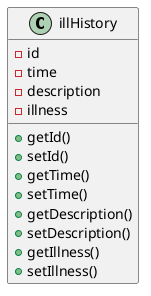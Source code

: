 @startuml illHistory
class illHistory {
-id
-time
-description
-illness
+getId()
+setId()
+getTime()
+setTime()
+getDescription()
+setDescription()
+getIllness()
+setIllness()
}
@enduml